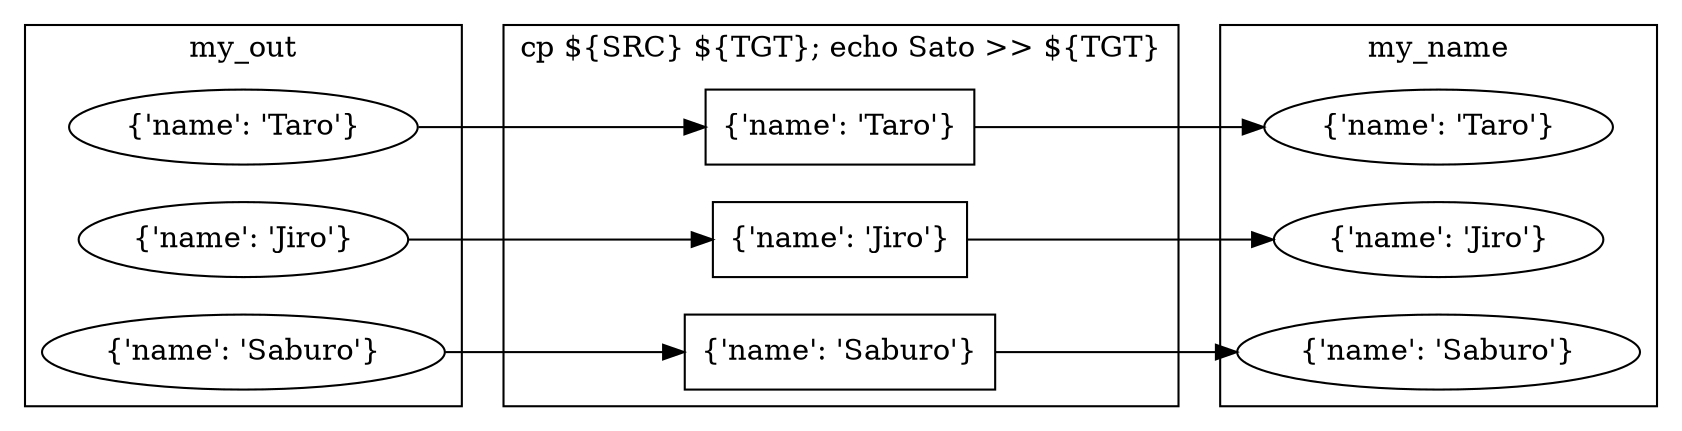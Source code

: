 digraph G {
  graph [rankdir=LR]

  subgraph cluster_my_out {
    label="my_out"

    taro [label="{'name': 'Taro'}"]
    jiro [label="{'name': 'Jiro'}"]
    saburo [label="{'name': 'Saburo'}"]
  }

  subgraph cluster_append_name {
    label="cp ${SRC} ${TGT}; echo Sato >> ${TGT}"

    cp_taro [shape=box, label="{'name': 'Taro'}"]
    cp_jiro [shape=box, label="{'name': 'Jiro'}"]
    cp_saburo [shape=box, label="{'name': 'Saburo'}"]
  }

  taro -> cp_taro
  jiro -> cp_jiro
  saburo -> cp_saburo

  subgraph cluster_my_name {
    label="my_name"

    sato_taro [label="{'name': 'Taro'}"]
    sato_jiro [label="{'name': 'Jiro'}"]
    sato_saburo [label="{'name': 'Saburo'}"]
  }

  cp_taro -> sato_taro
  cp_jiro -> sato_jiro
  cp_saburo -> sato_saburo
}
